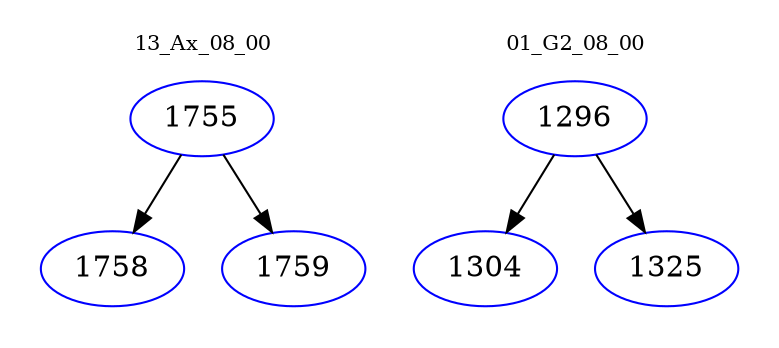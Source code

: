 digraph{
subgraph cluster_0 {
color = white
label = "13_Ax_08_00";
fontsize=10;
T0_1755 [label="1755", color="blue"]
T0_1755 -> T0_1758 [color="black"]
T0_1758 [label="1758", color="blue"]
T0_1755 -> T0_1759 [color="black"]
T0_1759 [label="1759", color="blue"]
}
subgraph cluster_1 {
color = white
label = "01_G2_08_00";
fontsize=10;
T1_1296 [label="1296", color="blue"]
T1_1296 -> T1_1304 [color="black"]
T1_1304 [label="1304", color="blue"]
T1_1296 -> T1_1325 [color="black"]
T1_1325 [label="1325", color="blue"]
}
}
